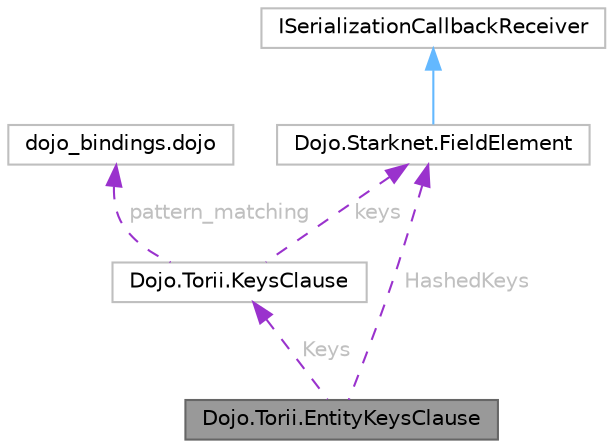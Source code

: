 digraph "Dojo.Torii.EntityKeysClause"
{
 // LATEX_PDF_SIZE
  bgcolor="transparent";
  edge [fontname=Helvetica,fontsize=10,labelfontname=Helvetica,labelfontsize=10];
  node [fontname=Helvetica,fontsize=10,shape=box,height=0.2,width=0.4];
  Node1 [id="Node000001",label="Dojo.Torii.EntityKeysClause",height=0.2,width=0.4,color="gray40", fillcolor="grey60", style="filled", fontcolor="black",tooltip=" "];
  Node2 -> Node1 [id="edge1_Node000001_Node000002",dir="back",color="darkorchid3",style="dashed",tooltip=" ",label=" HashedKeys",fontcolor="grey" ];
  Node2 [id="Node000002",label="Dojo.Starknet.FieldElement",height=0.2,width=0.4,color="grey75", fillcolor="white", style="filled",URL="$class_dojo_1_1_starknet_1_1_field_element.html",tooltip=" "];
  Node3 -> Node2 [id="edge2_Node000002_Node000003",dir="back",color="steelblue1",style="solid",tooltip=" "];
  Node3 [id="Node000003",label="ISerializationCallbackReceiver",height=0.2,width=0.4,color="grey75", fillcolor="white", style="filled",tooltip=" "];
  Node4 -> Node1 [id="edge3_Node000001_Node000004",dir="back",color="darkorchid3",style="dashed",tooltip=" ",label=" Keys",fontcolor="grey" ];
  Node4 [id="Node000004",label="Dojo.Torii.KeysClause",height=0.2,width=0.4,color="grey75", fillcolor="white", style="filled",URL="$struct_dojo_1_1_torii_1_1_keys_clause.html",tooltip=" "];
  Node2 -> Node4 [id="edge4_Node000004_Node000002",dir="back",color="darkorchid3",style="dashed",tooltip=" ",label=" keys",fontcolor="grey" ];
  Node5 -> Node4 [id="edge5_Node000004_Node000005",dir="back",color="darkorchid3",style="dashed",tooltip=" ",label=" pattern_matching",fontcolor="grey" ];
  Node5 [id="Node000005",label="dojo_bindings.dojo",height=0.2,width=0.4,color="grey75", fillcolor="white", style="filled",tooltip=" "];
}
